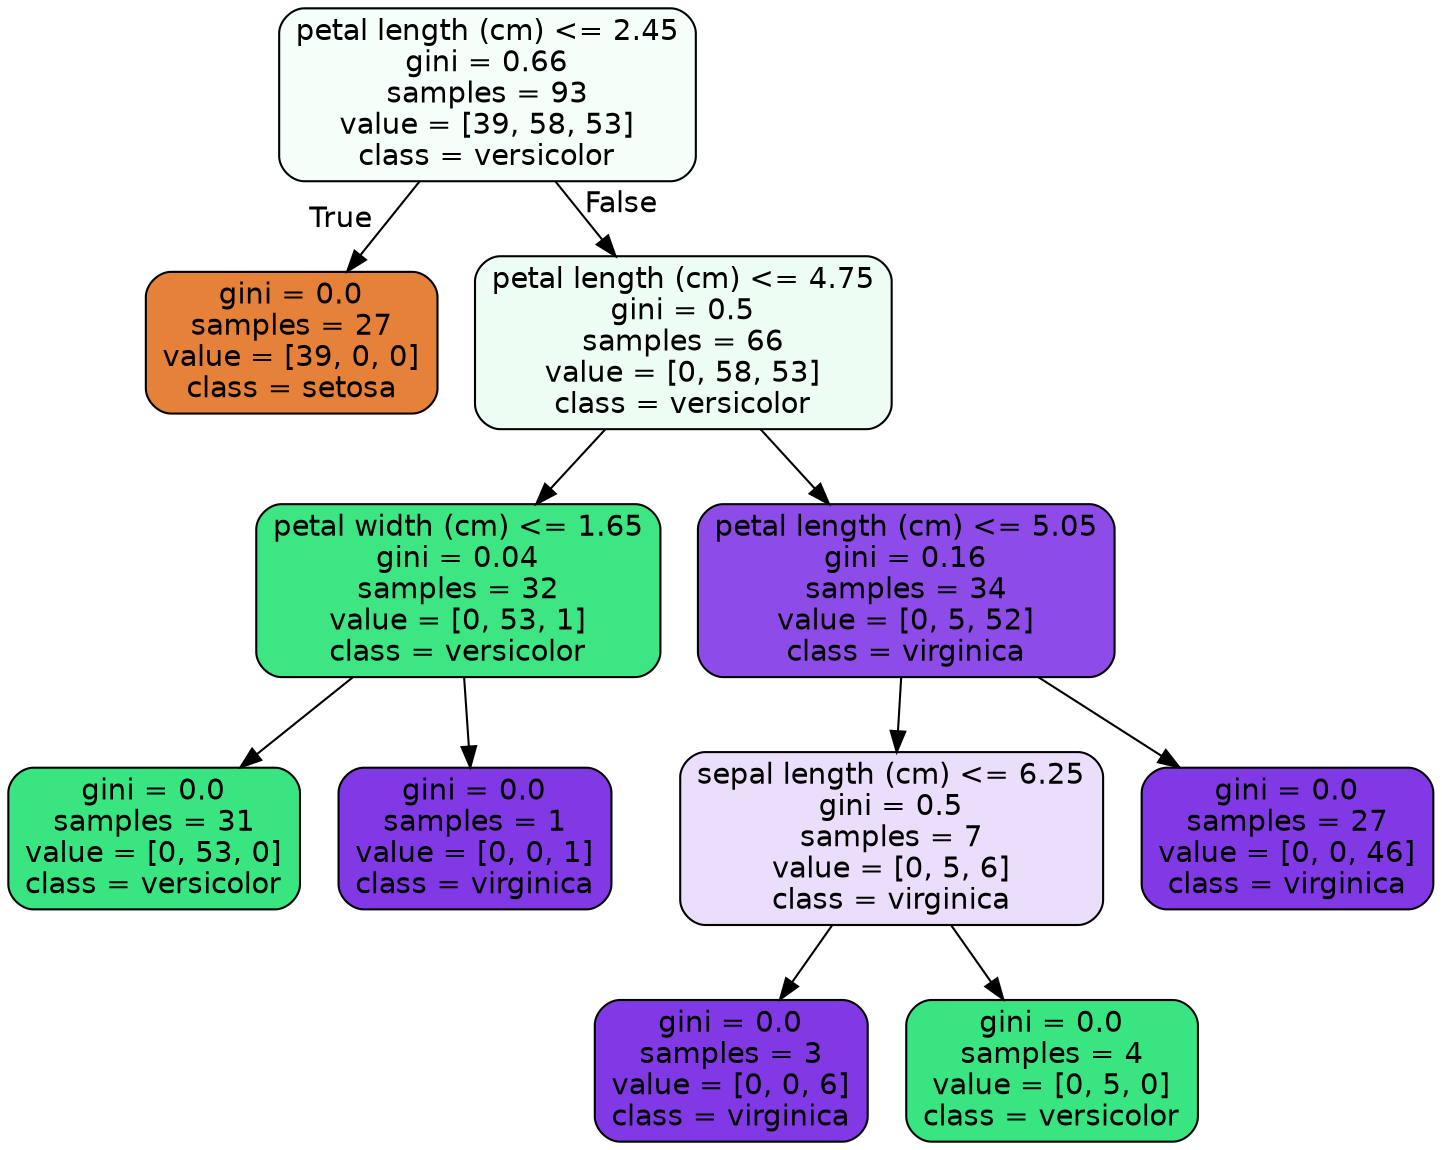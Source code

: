 digraph Tree {
node [shape=box, style="filled, rounded", color="black", fontname="helvetica"] ;
edge [fontname="helvetica"] ;
0 [label="petal length (cm) <= 2.45\ngini = 0.66\nsamples = 93\nvalue = [39, 58, 53]\nclass = versicolor", fillcolor="#f5fef9"] ;
1 [label="gini = 0.0\nsamples = 27\nvalue = [39, 0, 0]\nclass = setosa", fillcolor="#e58139"] ;
0 -> 1 [labeldistance=2.5, labelangle=45, headlabel="True"] ;
2 [label="petal length (cm) <= 4.75\ngini = 0.5\nsamples = 66\nvalue = [0, 58, 53]\nclass = versicolor", fillcolor="#eefdf4"] ;
0 -> 2 [labeldistance=2.5, labelangle=-45, headlabel="False"] ;
3 [label="petal width (cm) <= 1.65\ngini = 0.04\nsamples = 32\nvalue = [0, 53, 1]\nclass = versicolor", fillcolor="#3de583"] ;
2 -> 3 ;
4 [label="gini = 0.0\nsamples = 31\nvalue = [0, 53, 0]\nclass = versicolor", fillcolor="#39e581"] ;
3 -> 4 ;
5 [label="gini = 0.0\nsamples = 1\nvalue = [0, 0, 1]\nclass = virginica", fillcolor="#8139e5"] ;
3 -> 5 ;
6 [label="petal length (cm) <= 5.05\ngini = 0.16\nsamples = 34\nvalue = [0, 5, 52]\nclass = virginica", fillcolor="#8d4ce8"] ;
2 -> 6 ;
7 [label="sepal length (cm) <= 6.25\ngini = 0.5\nsamples = 7\nvalue = [0, 5, 6]\nclass = virginica", fillcolor="#eadefb"] ;
6 -> 7 ;
8 [label="gini = 0.0\nsamples = 3\nvalue = [0, 0, 6]\nclass = virginica", fillcolor="#8139e5"] ;
7 -> 8 ;
9 [label="gini = 0.0\nsamples = 4\nvalue = [0, 5, 0]\nclass = versicolor", fillcolor="#39e581"] ;
7 -> 9 ;
10 [label="gini = 0.0\nsamples = 27\nvalue = [0, 0, 46]\nclass = virginica", fillcolor="#8139e5"] ;
6 -> 10 ;
}